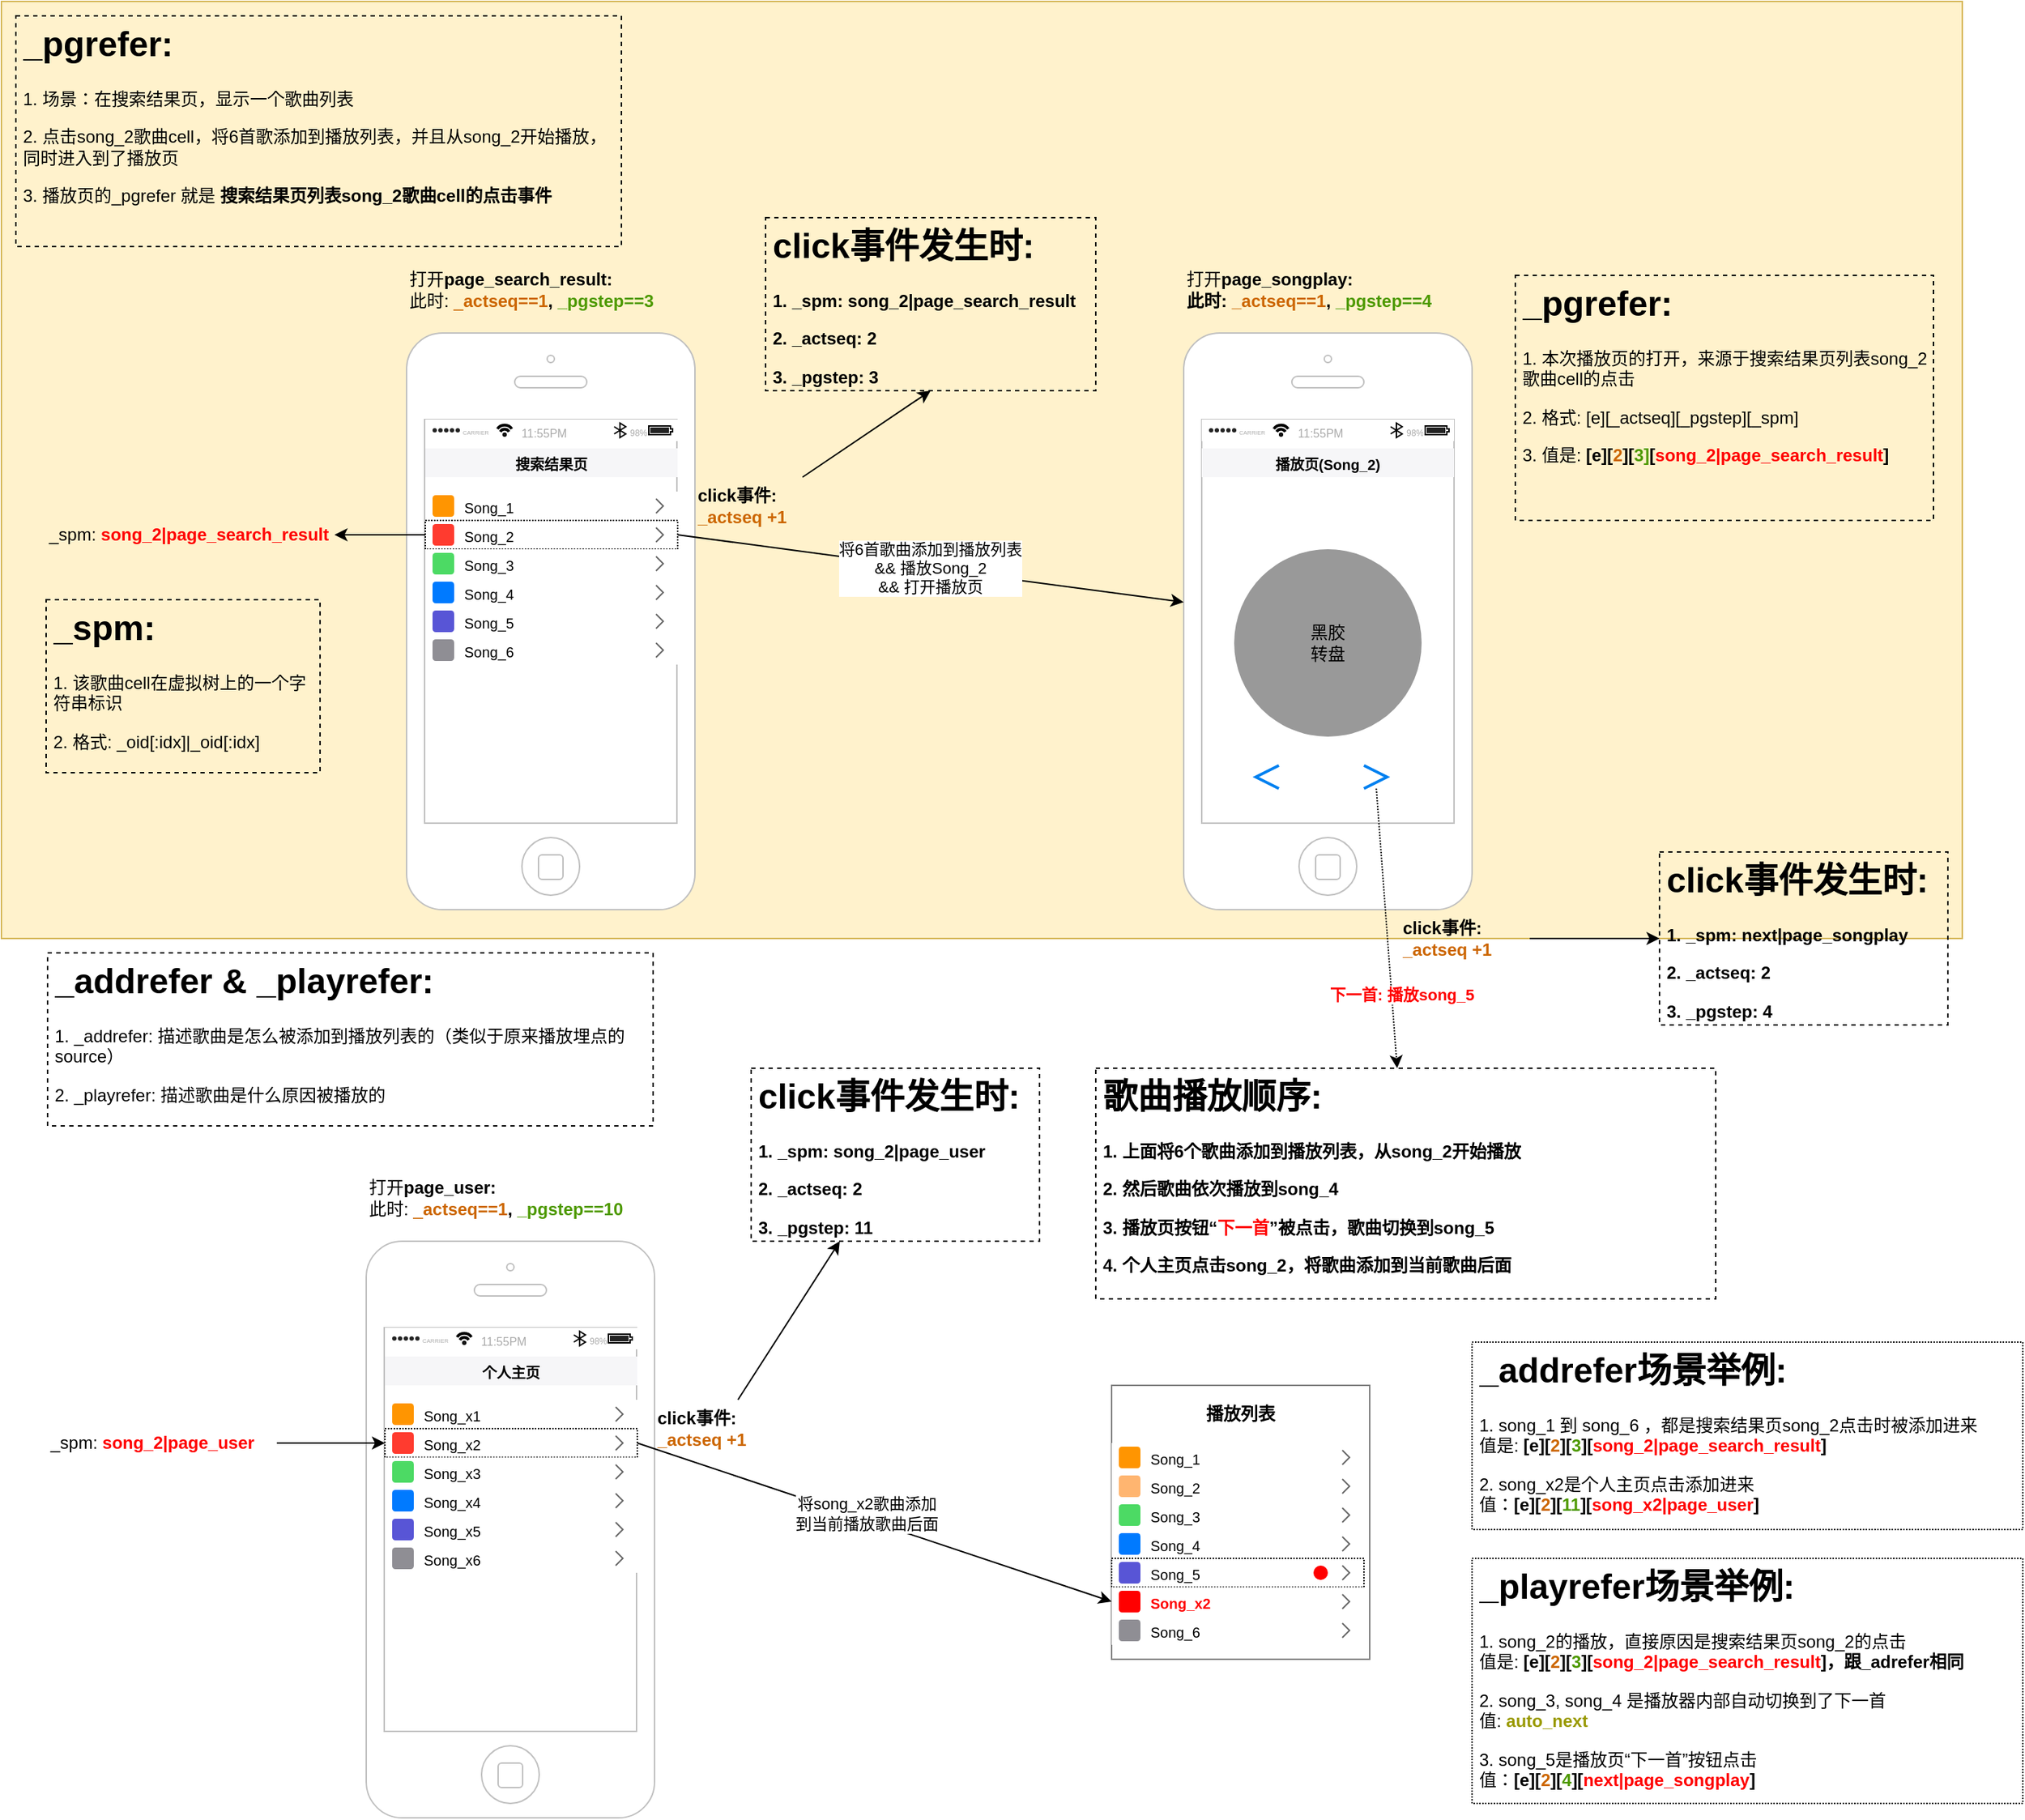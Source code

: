 <mxfile version="14.9.3" type="github">
  <diagram id="2d6VyGCob0dpQfUCWXrP" name="Page-1">
    <mxGraphModel dx="1426" dy="769" grid="1" gridSize="10" guides="1" tooltips="1" connect="1" arrows="1" fold="1" page="1" pageScale="1" pageWidth="827" pageHeight="1169" math="0" shadow="0">
      <root>
        <mxCell id="0" />
        <mxCell id="1" parent="0" />
        <mxCell id="n5WvTJoM9-6J8rUbUYpR-1" value="" style="rounded=0;whiteSpace=wrap;html=1;fillColor=#fff2cc;strokeColor=#d6b656;" vertex="1" parent="1">
          <mxGeometry x="20" y="50" width="1360" height="650" as="geometry" />
        </mxCell>
        <mxCell id="yfKhijPMggqKRTxiLk1A-2" value="" style="html=1;verticalLabelPosition=bottom;labelBackgroundColor=#ffffff;verticalAlign=top;shadow=0;dashed=0;strokeWidth=1;shape=mxgraph.ios7.misc.iphone;strokeColor=#c0c0c0;" parent="1" vertex="1">
          <mxGeometry x="301" y="280" width="200" height="400" as="geometry" />
        </mxCell>
        <mxCell id="yfKhijPMggqKRTxiLk1A-10" value="" style="html=1;strokeWidth=1;shadow=0;dashed=0;shape=mxgraph.ios7ui.appBar;fillColor=#ffffff;gradientColor=none;" parent="1" vertex="1">
          <mxGeometry x="314" y="340" width="175" height="15" as="geometry" />
        </mxCell>
        <mxCell id="yfKhijPMggqKRTxiLk1A-11" value="CARRIER" style="shape=rect;align=left;fontSize=8;spacingLeft=24;fontSize=4;fontColor=#aaaaaa;strokeColor=none;fillColor=none;spacingTop=4;" parent="yfKhijPMggqKRTxiLk1A-10" vertex="1">
          <mxGeometry y="0.5" width="50" height="13" relative="1" as="geometry">
            <mxPoint y="-6.5" as="offset" />
          </mxGeometry>
        </mxCell>
        <mxCell id="yfKhijPMggqKRTxiLk1A-12" value="11:55PM" style="shape=rect;fontSize=8;fontColor=#aaaaaa;strokeColor=none;fillColor=none;spacingTop=4;" parent="yfKhijPMggqKRTxiLk1A-10" vertex="1">
          <mxGeometry x="0.5" y="0.5" width="50" height="13" relative="1" as="geometry">
            <mxPoint x="-30" y="-6.5" as="offset" />
          </mxGeometry>
        </mxCell>
        <mxCell id="yfKhijPMggqKRTxiLk1A-13" value="98%" style="shape=rect;align=right;fontSize=8;spacingRight=19;fontSize=6;fontColor=#aaaaaa;strokeColor=none;fillColor=none;spacingTop=4;" parent="yfKhijPMggqKRTxiLk1A-10" vertex="1">
          <mxGeometry x="1" y="0.5" width="45" height="13" relative="1" as="geometry">
            <mxPoint x="-45" y="-6.5" as="offset" />
          </mxGeometry>
        </mxCell>
        <mxCell id="yfKhijPMggqKRTxiLk1A-14" value="" style="html=1;verticalLabelPosition=bottom;labelBackgroundColor=#ffffff;verticalAlign=top;shadow=0;dashed=0;strokeWidth=1;shape=mxgraph.ios7.misc.iphone;strokeColor=#c0c0c0;" parent="1" vertex="1">
          <mxGeometry x="840" y="280" width="200" height="400" as="geometry" />
        </mxCell>
        <mxCell id="yfKhijPMggqKRTxiLk1A-15" value="" style="shape=rect;fillColor=#F6F6F8;strokeColor=none;" parent="1" vertex="1">
          <mxGeometry x="314" y="360" width="175" height="20" as="geometry" />
        </mxCell>
        <mxCell id="yfKhijPMggqKRTxiLk1A-16" value="搜索结果页" style="text;fontSize=10;verticalAlign=middle;align=center;spacingTop=2;fontStyle=1" parent="yfKhijPMggqKRTxiLk1A-15" vertex="1">
          <mxGeometry x="58.689" width="57.622" height="20" as="geometry" />
        </mxCell>
        <mxCell id="yfKhijPMggqKRTxiLk1A-24" value="" style="shape=rect;strokeColor=none;fillColor=#ffffff;gradientColor=none;shadow=0;" parent="1" vertex="1">
          <mxGeometry x="314" y="390" width="175" height="120" as="geometry" />
        </mxCell>
        <mxCell id="yfKhijPMggqKRTxiLk1A-25" value="Song_1" style="shape=rect;strokeColor=none;fontSize=10;fontColor=#000000;resizeWidth=1;align=left;spacingLeft=25;spacingTop=2;" parent="yfKhijPMggqKRTxiLk1A-24" vertex="1">
          <mxGeometry width="175" height="20" relative="1" as="geometry" />
        </mxCell>
        <mxCell id="yfKhijPMggqKRTxiLk1A-26" value="" style="shape=rect;rounded=1;rSize=3;strokeColor=none;fillColor=#FF9501;" parent="yfKhijPMggqKRTxiLk1A-25" vertex="1">
          <mxGeometry y="0.5" width="15" height="15" relative="1" as="geometry">
            <mxPoint x="5" y="-7.5" as="offset" />
          </mxGeometry>
        </mxCell>
        <mxCell id="yfKhijPMggqKRTxiLk1A-27" value="" style="shape=mxgraph.ios7.misc.right;strokeColor=#666666;" parent="yfKhijPMggqKRTxiLk1A-25" vertex="1">
          <mxGeometry x="1" y="0.5" width="5" height="10" relative="1" as="geometry">
            <mxPoint x="-15" y="-5" as="offset" />
          </mxGeometry>
        </mxCell>
        <mxCell id="yfKhijPMggqKRTxiLk1A-28" value="Song_2" style="shape=rect;fontSize=10;fontColor=#000000;resizeWidth=1;align=left;spacingLeft=25;spacingTop=2;dashed=1;dashPattern=1 1;" parent="yfKhijPMggqKRTxiLk1A-24" vertex="1">
          <mxGeometry width="175" height="20" relative="1" as="geometry">
            <mxPoint y="20" as="offset" />
          </mxGeometry>
        </mxCell>
        <mxCell id="yfKhijPMggqKRTxiLk1A-29" value="" style="shape=rect;rounded=1;rSize=3;strokeColor=none;fillColor=#FF3B2F;" parent="yfKhijPMggqKRTxiLk1A-28" vertex="1">
          <mxGeometry y="0.5" width="15" height="15" relative="1" as="geometry">
            <mxPoint x="5" y="-7.5" as="offset" />
          </mxGeometry>
        </mxCell>
        <mxCell id="yfKhijPMggqKRTxiLk1A-30" value="" style="shape=mxgraph.ios7.misc.right;strokeColor=#666666;" parent="yfKhijPMggqKRTxiLk1A-28" vertex="1">
          <mxGeometry x="1" y="0.5" width="5" height="10" relative="1" as="geometry">
            <mxPoint x="-15" y="-5" as="offset" />
          </mxGeometry>
        </mxCell>
        <mxCell id="yfKhijPMggqKRTxiLk1A-31" value="Song_3" style="shape=rect;strokeColor=none;fontSize=10;fontColor=#000000;resizeWidth=1;align=left;spacingLeft=25;spacingTop=2;" parent="yfKhijPMggqKRTxiLk1A-24" vertex="1">
          <mxGeometry width="175" height="20" relative="1" as="geometry">
            <mxPoint y="40" as="offset" />
          </mxGeometry>
        </mxCell>
        <mxCell id="yfKhijPMggqKRTxiLk1A-32" value="" style="shape=rect;rounded=1;rSize=3;strokeColor=none;fillColor=#4CDA64;" parent="yfKhijPMggqKRTxiLk1A-31" vertex="1">
          <mxGeometry y="0.5" width="15" height="15" relative="1" as="geometry">
            <mxPoint x="5" y="-7.5" as="offset" />
          </mxGeometry>
        </mxCell>
        <mxCell id="yfKhijPMggqKRTxiLk1A-33" value="" style="shape=mxgraph.ios7.misc.right;strokeColor=#666666;" parent="yfKhijPMggqKRTxiLk1A-31" vertex="1">
          <mxGeometry x="1" y="0.5" width="5" height="10" relative="1" as="geometry">
            <mxPoint x="-15" y="-5" as="offset" />
          </mxGeometry>
        </mxCell>
        <mxCell id="yfKhijPMggqKRTxiLk1A-34" value="Song_4" style="shape=rect;strokeColor=none;fontSize=10;fontColor=#000000;resizeWidth=1;align=left;spacingLeft=25;spacingTop=2;" parent="yfKhijPMggqKRTxiLk1A-24" vertex="1">
          <mxGeometry width="175" height="20" relative="1" as="geometry">
            <mxPoint y="60" as="offset" />
          </mxGeometry>
        </mxCell>
        <mxCell id="yfKhijPMggqKRTxiLk1A-35" value="" style="shape=rect;rounded=1;rSize=3;strokeColor=none;fillColor=#007AFF;" parent="yfKhijPMggqKRTxiLk1A-34" vertex="1">
          <mxGeometry y="0.5" width="15" height="15" relative="1" as="geometry">
            <mxPoint x="5" y="-7.5" as="offset" />
          </mxGeometry>
        </mxCell>
        <mxCell id="yfKhijPMggqKRTxiLk1A-36" value="" style="shape=mxgraph.ios7.misc.right;strokeColor=#666666;" parent="yfKhijPMggqKRTxiLk1A-34" vertex="1">
          <mxGeometry x="1" y="0.5" width="5" height="10" relative="1" as="geometry">
            <mxPoint x="-15" y="-5" as="offset" />
          </mxGeometry>
        </mxCell>
        <mxCell id="yfKhijPMggqKRTxiLk1A-58" style="edgeStyle=none;rounded=0;orthogonalLoop=1;jettySize=auto;html=1;" parent="yfKhijPMggqKRTxiLk1A-24" source="yfKhijPMggqKRTxiLk1A-28" target="yfKhijPMggqKRTxiLk1A-57" edge="1">
          <mxGeometry relative="1" as="geometry" />
        </mxCell>
        <mxCell id="yfKhijPMggqKRTxiLk1A-49" value="将6首歌曲添加到播放列表&lt;br&gt;&amp;amp;&amp;amp; 播放Song_2&lt;br&gt;&amp;amp;&amp;amp; 打开播放页" style="rounded=0;orthogonalLoop=1;jettySize=auto;html=1;exitX=1;exitY=0.5;exitDx=0;exitDy=0;" parent="yfKhijPMggqKRTxiLk1A-24" source="yfKhijPMggqKRTxiLk1A-28" target="yfKhijPMggqKRTxiLk1A-14" edge="1">
          <mxGeometry relative="1" as="geometry" />
        </mxCell>
        <mxCell id="yfKhijPMggqKRTxiLk1A-37" value="Song_5" style="shape=rect;strokeColor=none;fontSize=10;fontColor=#000000;resizeWidth=1;align=left;spacingLeft=25;spacingTop=2;" parent="yfKhijPMggqKRTxiLk1A-24" vertex="1">
          <mxGeometry width="175" height="20" relative="1" as="geometry">
            <mxPoint y="80" as="offset" />
          </mxGeometry>
        </mxCell>
        <mxCell id="yfKhijPMggqKRTxiLk1A-38" value="" style="shape=rect;rounded=1;rSize=3;strokeColor=none;fillColor=#5855D6;" parent="yfKhijPMggqKRTxiLk1A-37" vertex="1">
          <mxGeometry y="0.5" width="15" height="15" relative="1" as="geometry">
            <mxPoint x="5" y="-7.5" as="offset" />
          </mxGeometry>
        </mxCell>
        <mxCell id="yfKhijPMggqKRTxiLk1A-39" value="" style="shape=mxgraph.ios7.misc.right;strokeColor=#666666;" parent="yfKhijPMggqKRTxiLk1A-37" vertex="1">
          <mxGeometry x="1" y="0.5" width="5" height="10" relative="1" as="geometry">
            <mxPoint x="-15" y="-5" as="offset" />
          </mxGeometry>
        </mxCell>
        <mxCell id="yfKhijPMggqKRTxiLk1A-40" value="Song_6" style="shape=rect;strokeColor=none;fontSize=10;fontColor=#000000;resizeWidth=1;align=left;spacingLeft=25;spacingTop=2;" parent="yfKhijPMggqKRTxiLk1A-24" vertex="1">
          <mxGeometry width="175" height="20" relative="1" as="geometry">
            <mxPoint y="100" as="offset" />
          </mxGeometry>
        </mxCell>
        <mxCell id="yfKhijPMggqKRTxiLk1A-41" value="" style="shape=rect;rounded=1;rSize=3;strokeColor=none;fillColor=#8F8E94;" parent="yfKhijPMggqKRTxiLk1A-40" vertex="1">
          <mxGeometry y="0.5" width="15" height="15" relative="1" as="geometry">
            <mxPoint x="5" y="-7.5" as="offset" />
          </mxGeometry>
        </mxCell>
        <mxCell id="yfKhijPMggqKRTxiLk1A-42" value="" style="shape=mxgraph.ios7.misc.right;strokeColor=#666666;" parent="yfKhijPMggqKRTxiLk1A-40" vertex="1">
          <mxGeometry x="1" y="0.5" width="5" height="10" relative="1" as="geometry">
            <mxPoint x="-15" y="-5" as="offset" />
          </mxGeometry>
        </mxCell>
        <mxCell id="yfKhijPMggqKRTxiLk1A-43" value="" style="shape=rect;fillColor=#F6F6F8;strokeColor=none;" parent="1" vertex="1">
          <mxGeometry x="852.5" y="360" width="175" height="20" as="geometry" />
        </mxCell>
        <mxCell id="yfKhijPMggqKRTxiLk1A-44" value="播放页(Song_2)" style="text;fontSize=10;verticalAlign=middle;align=center;spacingTop=2;fontStyle=1" parent="yfKhijPMggqKRTxiLk1A-43" vertex="1">
          <mxGeometry x="58.689" width="57.622" height="20" as="geometry" />
        </mxCell>
        <mxCell id="yfKhijPMggqKRTxiLk1A-45" value="" style="html=1;strokeWidth=1;shadow=0;dashed=0;shape=mxgraph.ios7ui.appBar;fillColor=#ffffff;gradientColor=none;" parent="1" vertex="1">
          <mxGeometry x="852.5" y="340" width="175" height="15" as="geometry" />
        </mxCell>
        <mxCell id="yfKhijPMggqKRTxiLk1A-46" value="CARRIER" style="shape=rect;align=left;fontSize=8;spacingLeft=24;fontSize=4;fontColor=#aaaaaa;strokeColor=none;fillColor=none;spacingTop=4;" parent="yfKhijPMggqKRTxiLk1A-45" vertex="1">
          <mxGeometry y="0.5" width="50" height="13" relative="1" as="geometry">
            <mxPoint y="-6.5" as="offset" />
          </mxGeometry>
        </mxCell>
        <mxCell id="yfKhijPMggqKRTxiLk1A-47" value="11:55PM" style="shape=rect;fontSize=8;fontColor=#aaaaaa;strokeColor=none;fillColor=none;spacingTop=4;" parent="yfKhijPMggqKRTxiLk1A-45" vertex="1">
          <mxGeometry x="0.5" y="0.5" width="50" height="13" relative="1" as="geometry">
            <mxPoint x="-30" y="-6.5" as="offset" />
          </mxGeometry>
        </mxCell>
        <mxCell id="yfKhijPMggqKRTxiLk1A-48" value="98%" style="shape=rect;align=right;fontSize=8;spacingRight=19;fontSize=6;fontColor=#aaaaaa;strokeColor=none;fillColor=none;spacingTop=4;" parent="yfKhijPMggqKRTxiLk1A-45" vertex="1">
          <mxGeometry x="1" y="0.5" width="45" height="13" relative="1" as="geometry">
            <mxPoint x="-45" y="-6.5" as="offset" />
          </mxGeometry>
        </mxCell>
        <mxCell id="yfKhijPMggqKRTxiLk1A-52" value="黑胶&lt;br&gt;转盘" style="ellipse;whiteSpace=wrap;html=1;aspect=fixed;shadow=0;gradientColor=none;strokeColor=none;fillColor=#999999;" parent="1" vertex="1">
          <mxGeometry x="875" y="430" width="130" height="130" as="geometry" />
        </mxCell>
        <mxCell id="yfKhijPMggqKRTxiLk1A-54" value="打开&lt;b&gt;page_search_result:&lt;/b&gt;&lt;br&gt;此时: &lt;font color=&quot;#cc6600&quot;&gt;_&lt;/font&gt;&lt;b&gt;&lt;font color=&quot;#cc6600&quot;&gt;actseq==1&lt;/font&gt;, &lt;font color=&quot;#4d9900&quot;&gt;_pgstep==3&lt;/font&gt;&lt;br&gt;&lt;/b&gt;" style="text;html=1;strokeColor=none;fillColor=none;align=left;verticalAlign=middle;whiteSpace=wrap;rounded=0;shadow=0;" parent="1" vertex="1">
          <mxGeometry x="301" y="230" width="210" height="40" as="geometry" />
        </mxCell>
        <mxCell id="yfKhijPMggqKRTxiLk1A-57" value="_spm: &lt;b&gt;&lt;font color=&quot;#ff0000&quot;&gt;song_2|page_search_result&lt;/font&gt;&lt;/b&gt;" style="text;html=1;strokeColor=none;fillColor=none;align=left;verticalAlign=middle;whiteSpace=wrap;rounded=0;shadow=0;" parent="1" vertex="1">
          <mxGeometry x="51" y="410" width="200" height="20" as="geometry" />
        </mxCell>
        <mxCell id="yfKhijPMggqKRTxiLk1A-107" style="edgeStyle=none;rounded=0;orthogonalLoop=1;jettySize=auto;html=1;entryX=0.5;entryY=1;entryDx=0;entryDy=0;" parent="1" source="yfKhijPMggqKRTxiLk1A-59" target="yfKhijPMggqKRTxiLk1A-106" edge="1">
          <mxGeometry relative="1" as="geometry" />
        </mxCell>
        <mxCell id="yfKhijPMggqKRTxiLk1A-59" value="&lt;b&gt;click事件:&lt;br&gt;&lt;font color=&quot;#cc6600&quot;&gt;_actseq +1&lt;/font&gt;&lt;br&gt;&lt;/b&gt;" style="text;html=1;strokeColor=none;fillColor=none;align=left;verticalAlign=middle;whiteSpace=wrap;rounded=0;shadow=0;" parent="1" vertex="1">
          <mxGeometry x="501" y="380" width="90" height="40" as="geometry" />
        </mxCell>
        <mxCell id="yfKhijPMggqKRTxiLk1A-60" value="打开&lt;b&gt;page_songplay:&lt;br&gt;此时: &lt;font color=&quot;#cc6600&quot;&gt;_actseq==1&lt;/font&gt;, &lt;font color=&quot;#4d9900&quot;&gt;_pgstep==4&lt;/font&gt;&lt;br&gt;&lt;/b&gt;" style="text;html=1;strokeColor=none;fillColor=none;align=left;verticalAlign=middle;whiteSpace=wrap;rounded=0;shadow=0;" parent="1" vertex="1">
          <mxGeometry x="840" y="230" width="200" height="40" as="geometry" />
        </mxCell>
        <mxCell id="yfKhijPMggqKRTxiLk1A-61" value="&lt;h1&gt;_pgrefer:&lt;/h1&gt;&lt;p&gt;1. 本次播放页的打开，来源于搜索结果页列表song_2歌曲cell的点击&lt;/p&gt;&lt;p&gt;2. 格式: [e][_actseq][_pgstep][_spm]&lt;/p&gt;&lt;p&gt;3. 值是: &lt;b&gt;[e][&lt;font color=&quot;#cc6600&quot;&gt;2&lt;/font&gt;][&lt;font color=&quot;#4d9900&quot;&gt;3]&lt;/font&gt;[&lt;font color=&quot;#ff0000&quot;&gt;song_2|page_search_result&lt;/font&gt;]&lt;/b&gt;&lt;/p&gt;" style="text;html=1;fillColor=none;spacing=5;spacingTop=-20;whiteSpace=wrap;overflow=hidden;rounded=0;shadow=0;strokeColor=#000000;dashed=1;" parent="1" vertex="1">
          <mxGeometry x="1070" y="240" width="290" height="170" as="geometry" />
        </mxCell>
        <mxCell id="yfKhijPMggqKRTxiLk1A-62" value="&lt;h1&gt;_pgrefer:&lt;/h1&gt;&lt;p&gt;1. 场景：在搜索结果页，显示一个歌曲列表&lt;/p&gt;&lt;p&gt;2. 点击song_2歌曲cell，将6首歌添加到播放列表，并且从song_2开始播放，同时进入到了播放页&lt;/p&gt;&lt;p&gt;3. 播放页的_pgrefer 就是 &lt;b&gt;搜索结果页列表song_2歌曲cell的点击事件&lt;/b&gt;&lt;/p&gt;" style="text;html=1;fillColor=none;spacing=5;spacingTop=-20;whiteSpace=wrap;overflow=hidden;rounded=0;shadow=0;dashed=1;strokeColor=#000000;" parent="1" vertex="1">
          <mxGeometry x="30" y="60" width="420" height="160" as="geometry" />
        </mxCell>
        <mxCell id="yfKhijPMggqKRTxiLk1A-63" value="&lt;h1&gt;_spm:&lt;/h1&gt;&lt;p&gt;1. 该歌曲cell在虚拟树上的一个字符串标识&lt;/p&gt;&lt;p&gt;2. 格式: _oid[:idx]|_oid[:idx]&lt;/p&gt;" style="text;html=1;fillColor=none;spacing=5;spacingTop=-20;whiteSpace=wrap;overflow=hidden;rounded=0;shadow=0;dashed=1;strokeColor=#000000;" parent="1" vertex="1">
          <mxGeometry x="51" y="465" width="190" height="120" as="geometry" />
        </mxCell>
        <mxCell id="yfKhijPMggqKRTxiLk1A-64" value="&lt;h1&gt;_addrefer &amp;amp; _playrefer:&lt;/h1&gt;&lt;p&gt;1. _addrefer: 描述歌曲是怎么被添加到播放列表的（类似于原来播放埋点的source）&lt;/p&gt;&lt;p&gt;2. _playrefer: 描述歌曲是什么原因被播放的&lt;/p&gt;" style="text;html=1;fillColor=none;spacing=5;spacingTop=-20;whiteSpace=wrap;overflow=hidden;rounded=0;shadow=0;dashed=1;strokeColor=#000000;" parent="1" vertex="1">
          <mxGeometry x="52" y="710" width="420" height="120" as="geometry" />
        </mxCell>
        <mxCell id="yfKhijPMggqKRTxiLk1A-106" value="&lt;h1&gt;click事件发生时:&lt;/h1&gt;&lt;p&gt;&lt;b&gt;1. _spm: song_2|page_search_result&lt;/b&gt;&lt;/p&gt;&lt;p&gt;&lt;b&gt;2. _actseq: 2&lt;br&gt;&lt;/b&gt;&lt;/p&gt;&lt;p&gt;&lt;b&gt;3. _pgstep: 3&lt;/b&gt;&lt;/p&gt;" style="text;html=1;fillColor=none;spacing=5;spacingTop=-20;whiteSpace=wrap;overflow=hidden;rounded=0;shadow=0;dashed=1;strokeColor=#000000;" parent="1" vertex="1">
          <mxGeometry x="550" y="200" width="229" height="120" as="geometry" />
        </mxCell>
        <mxCell id="yfKhijPMggqKRTxiLk1A-130" value="" style="whiteSpace=wrap;html=1;shadow=0;gradientColor=none;fillColor=none;strokeColor=#808080;" parent="1" vertex="1">
          <mxGeometry x="790" y="1010" width="179" height="190" as="geometry" />
        </mxCell>
        <mxCell id="yfKhijPMggqKRTxiLk1A-131" value="" style="shape=rect;strokeColor=none;fillColor=#ffffff;gradientColor=none;shadow=0;" parent="1" vertex="1">
          <mxGeometry x="790" y="1050" width="175" height="120" as="geometry" />
        </mxCell>
        <mxCell id="yfKhijPMggqKRTxiLk1A-132" value="Song_1" style="shape=rect;strokeColor=none;fontSize=10;fontColor=#000000;resizeWidth=1;align=left;spacingLeft=25;spacingTop=2;" parent="yfKhijPMggqKRTxiLk1A-131" vertex="1">
          <mxGeometry width="175" height="20" relative="1" as="geometry" />
        </mxCell>
        <mxCell id="yfKhijPMggqKRTxiLk1A-133" value="" style="shape=rect;rounded=1;rSize=3;strokeColor=none;fillColor=#FF9501;" parent="yfKhijPMggqKRTxiLk1A-132" vertex="1">
          <mxGeometry y="0.5" width="15" height="15" relative="1" as="geometry">
            <mxPoint x="5" y="-7.5" as="offset" />
          </mxGeometry>
        </mxCell>
        <mxCell id="yfKhijPMggqKRTxiLk1A-134" value="" style="shape=mxgraph.ios7.misc.right;strokeColor=#666666;" parent="yfKhijPMggqKRTxiLk1A-132" vertex="1">
          <mxGeometry x="1" y="0.5" width="5" height="10" relative="1" as="geometry">
            <mxPoint x="-15" y="-5" as="offset" />
          </mxGeometry>
        </mxCell>
        <mxCell id="yfKhijPMggqKRTxiLk1A-135" value="Song_2" style="shape=rect;strokeColor=none;fontSize=10;fontColor=#000000;resizeWidth=1;align=left;spacingLeft=25;spacingTop=2;" parent="yfKhijPMggqKRTxiLk1A-131" vertex="1">
          <mxGeometry width="175" height="20" relative="1" as="geometry">
            <mxPoint y="20" as="offset" />
          </mxGeometry>
        </mxCell>
        <mxCell id="yfKhijPMggqKRTxiLk1A-136" value="" style="shape=rect;rounded=1;rSize=3;strokeColor=none;fillColor=#FFB570;" parent="yfKhijPMggqKRTxiLk1A-135" vertex="1">
          <mxGeometry y="0.5" width="15" height="15" relative="1" as="geometry">
            <mxPoint x="5" y="-7.5" as="offset" />
          </mxGeometry>
        </mxCell>
        <mxCell id="yfKhijPMggqKRTxiLk1A-137" value="" style="shape=mxgraph.ios7.misc.right;strokeColor=#666666;" parent="yfKhijPMggqKRTxiLk1A-135" vertex="1">
          <mxGeometry x="1" y="0.5" width="5" height="10" relative="1" as="geometry">
            <mxPoint x="-15" y="-5" as="offset" />
          </mxGeometry>
        </mxCell>
        <mxCell id="yfKhijPMggqKRTxiLk1A-138" value="Song_3" style="shape=rect;strokeColor=none;fontSize=10;fontColor=#000000;resizeWidth=1;align=left;spacingLeft=25;spacingTop=2;" parent="yfKhijPMggqKRTxiLk1A-131" vertex="1">
          <mxGeometry width="175" height="20" relative="1" as="geometry">
            <mxPoint y="40" as="offset" />
          </mxGeometry>
        </mxCell>
        <mxCell id="yfKhijPMggqKRTxiLk1A-139" value="" style="shape=rect;rounded=1;rSize=3;strokeColor=none;fillColor=#4CDA64;" parent="yfKhijPMggqKRTxiLk1A-138" vertex="1">
          <mxGeometry y="0.5" width="15" height="15" relative="1" as="geometry">
            <mxPoint x="5" y="-7.5" as="offset" />
          </mxGeometry>
        </mxCell>
        <mxCell id="yfKhijPMggqKRTxiLk1A-140" value="" style="shape=mxgraph.ios7.misc.right;strokeColor=#666666;" parent="yfKhijPMggqKRTxiLk1A-138" vertex="1">
          <mxGeometry x="1" y="0.5" width="5" height="10" relative="1" as="geometry">
            <mxPoint x="-15" y="-5" as="offset" />
          </mxGeometry>
        </mxCell>
        <mxCell id="yfKhijPMggqKRTxiLk1A-141" value="Song_4" style="shape=rect;strokeColor=none;fontSize=10;fontColor=#000000;resizeWidth=1;align=left;spacingLeft=25;spacingTop=2;" parent="yfKhijPMggqKRTxiLk1A-131" vertex="1">
          <mxGeometry width="175" height="20" relative="1" as="geometry">
            <mxPoint y="60" as="offset" />
          </mxGeometry>
        </mxCell>
        <mxCell id="yfKhijPMggqKRTxiLk1A-142" value="" style="shape=rect;rounded=1;rSize=3;strokeColor=none;fillColor=#007AFF;" parent="yfKhijPMggqKRTxiLk1A-141" vertex="1">
          <mxGeometry y="0.5" width="15" height="15" relative="1" as="geometry">
            <mxPoint x="5" y="-7.5" as="offset" />
          </mxGeometry>
        </mxCell>
        <mxCell id="yfKhijPMggqKRTxiLk1A-143" value="" style="shape=mxgraph.ios7.misc.right;strokeColor=#666666;" parent="yfKhijPMggqKRTxiLk1A-141" vertex="1">
          <mxGeometry x="1" y="0.5" width="5" height="10" relative="1" as="geometry">
            <mxPoint x="-15" y="-5" as="offset" />
          </mxGeometry>
        </mxCell>
        <mxCell id="yfKhijPMggqKRTxiLk1A-144" style="edgeStyle=none;rounded=0;orthogonalLoop=1;jettySize=auto;html=1;" parent="yfKhijPMggqKRTxiLk1A-131" source="yfKhijPMggqKRTxiLk1A-135" edge="1">
          <mxGeometry relative="1" as="geometry" />
        </mxCell>
        <mxCell id="yfKhijPMggqKRTxiLk1A-145" value="将6首歌曲添加到播放列表&lt;br&gt;&amp;amp;&amp;amp; 播放Song_2&lt;br&gt;&amp;amp;&amp;amp; 打开播放页" style="rounded=0;orthogonalLoop=1;jettySize=auto;html=1;exitX=1;exitY=0.5;exitDx=0;exitDy=0;" parent="yfKhijPMggqKRTxiLk1A-131" source="yfKhijPMggqKRTxiLk1A-135" edge="1">
          <mxGeometry relative="1" as="geometry" />
        </mxCell>
        <mxCell id="yfKhijPMggqKRTxiLk1A-146" value="Song_5" style="shape=rect;fontSize=10;fontColor=#000000;resizeWidth=1;align=left;spacingLeft=25;spacingTop=2;dashed=1;dashPattern=1 1;" parent="yfKhijPMggqKRTxiLk1A-131" vertex="1">
          <mxGeometry width="175" height="20" relative="1" as="geometry">
            <mxPoint y="80" as="offset" />
          </mxGeometry>
        </mxCell>
        <mxCell id="yfKhijPMggqKRTxiLk1A-147" value="" style="shape=rect;rounded=1;rSize=3;strokeColor=none;fillColor=#5855D6;" parent="yfKhijPMggqKRTxiLk1A-146" vertex="1">
          <mxGeometry y="0.5" width="15" height="15" relative="1" as="geometry">
            <mxPoint x="5" y="-7.5" as="offset" />
          </mxGeometry>
        </mxCell>
        <mxCell id="yfKhijPMggqKRTxiLk1A-148" value="" style="shape=mxgraph.ios7.misc.right;strokeColor=#666666;" parent="yfKhijPMggqKRTxiLk1A-146" vertex="1">
          <mxGeometry x="1" y="0.5" width="5" height="10" relative="1" as="geometry">
            <mxPoint x="-15" y="-5" as="offset" />
          </mxGeometry>
        </mxCell>
        <mxCell id="yfKhijPMggqKRTxiLk1A-194" value="" style="ellipse;whiteSpace=wrap;html=1;aspect=fixed;shadow=0;gradientColor=none;fontColor=#FF0000;fillColor=#FF0000;strokeColor=none;" parent="yfKhijPMggqKRTxiLk1A-146" vertex="1">
          <mxGeometry x="140" y="5" width="10" height="10" as="geometry" />
        </mxCell>
        <mxCell id="yfKhijPMggqKRTxiLk1A-149" value="Song_x2" style="shape=rect;strokeColor=none;fontSize=10;resizeWidth=1;align=left;spacingLeft=25;spacingTop=2;fontStyle=1;fontColor=#FF0000;" parent="yfKhijPMggqKRTxiLk1A-131" vertex="1">
          <mxGeometry width="175" height="20" relative="1" as="geometry">
            <mxPoint y="100" as="offset" />
          </mxGeometry>
        </mxCell>
        <mxCell id="yfKhijPMggqKRTxiLk1A-150" value="" style="shape=rect;rounded=1;rSize=3;strokeColor=none;fillColor=#FF0000;" parent="yfKhijPMggqKRTxiLk1A-149" vertex="1">
          <mxGeometry y="0.5" width="15" height="15" relative="1" as="geometry">
            <mxPoint x="5" y="-7.5" as="offset" />
          </mxGeometry>
        </mxCell>
        <mxCell id="yfKhijPMggqKRTxiLk1A-151" value="" style="shape=mxgraph.ios7.misc.right;strokeColor=#666666;" parent="yfKhijPMggqKRTxiLk1A-149" vertex="1">
          <mxGeometry x="1" y="0.5" width="5" height="10" relative="1" as="geometry">
            <mxPoint x="-15" y="-5" as="offset" />
          </mxGeometry>
        </mxCell>
        <mxCell id="yfKhijPMggqKRTxiLk1A-153" value="&lt;b&gt;播放列表&lt;/b&gt;" style="text;html=1;strokeColor=none;fillColor=none;align=center;verticalAlign=middle;whiteSpace=wrap;rounded=0;shadow=0;" parent="1" vertex="1">
          <mxGeometry x="839" y="1020" width="81" height="20" as="geometry" />
        </mxCell>
        <mxCell id="yfKhijPMggqKRTxiLk1A-154" value="Song_6" style="shape=rect;strokeColor=none;fontSize=10;fontColor=#000000;resizeWidth=1;align=left;spacingLeft=25;spacingTop=2;" parent="1" vertex="1">
          <mxGeometry x="790" y="1170" width="175" height="20" as="geometry" />
        </mxCell>
        <mxCell id="yfKhijPMggqKRTxiLk1A-155" value="" style="shape=rect;rounded=1;rSize=3;strokeColor=none;fillColor=#8F8E94;" parent="yfKhijPMggqKRTxiLk1A-154" vertex="1">
          <mxGeometry y="0.5" width="15" height="15" relative="1" as="geometry">
            <mxPoint x="5" y="-7.5" as="offset" />
          </mxGeometry>
        </mxCell>
        <mxCell id="yfKhijPMggqKRTxiLk1A-156" value="" style="shape=mxgraph.ios7.misc.right;strokeColor=#666666;" parent="yfKhijPMggqKRTxiLk1A-154" vertex="1">
          <mxGeometry x="1" y="0.5" width="5" height="10" relative="1" as="geometry">
            <mxPoint x="-15" y="-5" as="offset" />
          </mxGeometry>
        </mxCell>
        <mxCell id="yfKhijPMggqKRTxiLk1A-160" value="" style="html=1;verticalLabelPosition=bottom;labelBackgroundColor=#ffffff;verticalAlign=top;shadow=0;dashed=0;strokeWidth=1;shape=mxgraph.ios7.misc.iphone;strokeColor=#c0c0c0;" parent="1" vertex="1">
          <mxGeometry x="273" y="910" width="200" height="400" as="geometry" />
        </mxCell>
        <mxCell id="yfKhijPMggqKRTxiLk1A-161" value="" style="html=1;strokeWidth=1;shadow=0;dashed=0;shape=mxgraph.ios7ui.appBar;fillColor=#ffffff;gradientColor=none;" parent="1" vertex="1">
          <mxGeometry x="286" y="970" width="175" height="15" as="geometry" />
        </mxCell>
        <mxCell id="yfKhijPMggqKRTxiLk1A-162" value="CARRIER" style="shape=rect;align=left;fontSize=8;spacingLeft=24;fontSize=4;fontColor=#aaaaaa;strokeColor=none;fillColor=none;spacingTop=4;" parent="yfKhijPMggqKRTxiLk1A-161" vertex="1">
          <mxGeometry y="0.5" width="50" height="13" relative="1" as="geometry">
            <mxPoint y="-6.5" as="offset" />
          </mxGeometry>
        </mxCell>
        <mxCell id="yfKhijPMggqKRTxiLk1A-163" value="11:55PM" style="shape=rect;fontSize=8;fontColor=#aaaaaa;strokeColor=none;fillColor=none;spacingTop=4;" parent="yfKhijPMggqKRTxiLk1A-161" vertex="1">
          <mxGeometry x="0.5" y="0.5" width="50" height="13" relative="1" as="geometry">
            <mxPoint x="-30" y="-6.5" as="offset" />
          </mxGeometry>
        </mxCell>
        <mxCell id="yfKhijPMggqKRTxiLk1A-164" value="98%" style="shape=rect;align=right;fontSize=8;spacingRight=19;fontSize=6;fontColor=#aaaaaa;strokeColor=none;fillColor=none;spacingTop=4;" parent="yfKhijPMggqKRTxiLk1A-161" vertex="1">
          <mxGeometry x="1" y="0.5" width="45" height="13" relative="1" as="geometry">
            <mxPoint x="-45" y="-6.5" as="offset" />
          </mxGeometry>
        </mxCell>
        <mxCell id="yfKhijPMggqKRTxiLk1A-165" value="" style="shape=rect;fillColor=#F6F6F8;strokeColor=none;" parent="1" vertex="1">
          <mxGeometry x="286" y="990" width="175" height="20" as="geometry" />
        </mxCell>
        <mxCell id="yfKhijPMggqKRTxiLk1A-166" value="个人主页" style="text;fontSize=10;verticalAlign=middle;align=center;spacingTop=2;fontStyle=1" parent="yfKhijPMggqKRTxiLk1A-165" vertex="1">
          <mxGeometry x="58.689" width="57.622" height="20" as="geometry" />
        </mxCell>
        <mxCell id="yfKhijPMggqKRTxiLk1A-167" value="" style="shape=rect;strokeColor=none;fillColor=#ffffff;gradientColor=none;shadow=0;fontStyle=1" parent="1" vertex="1">
          <mxGeometry x="286" y="1020" width="175" height="120" as="geometry" />
        </mxCell>
        <mxCell id="yfKhijPMggqKRTxiLk1A-168" value="Song_x1" style="shape=rect;strokeColor=none;fontSize=10;fontColor=#000000;resizeWidth=1;align=left;spacingLeft=25;spacingTop=2;" parent="yfKhijPMggqKRTxiLk1A-167" vertex="1">
          <mxGeometry width="175" height="20" relative="1" as="geometry" />
        </mxCell>
        <mxCell id="yfKhijPMggqKRTxiLk1A-169" value="" style="shape=rect;rounded=1;rSize=3;strokeColor=none;fillColor=#FF9501;" parent="yfKhijPMggqKRTxiLk1A-168" vertex="1">
          <mxGeometry y="0.5" width="15" height="15" relative="1" as="geometry">
            <mxPoint x="5" y="-7.5" as="offset" />
          </mxGeometry>
        </mxCell>
        <mxCell id="yfKhijPMggqKRTxiLk1A-170" value="" style="shape=mxgraph.ios7.misc.right;strokeColor=#666666;" parent="yfKhijPMggqKRTxiLk1A-168" vertex="1">
          <mxGeometry x="1" y="0.5" width="5" height="10" relative="1" as="geometry">
            <mxPoint x="-15" y="-5" as="offset" />
          </mxGeometry>
        </mxCell>
        <mxCell id="yfKhijPMggqKRTxiLk1A-171" value="Song_x2" style="shape=rect;fontSize=10;fontColor=#000000;resizeWidth=1;align=left;spacingLeft=25;spacingTop=2;dashed=1;dashPattern=1 1;" parent="yfKhijPMggqKRTxiLk1A-167" vertex="1">
          <mxGeometry width="175" height="20" relative="1" as="geometry">
            <mxPoint y="20" as="offset" />
          </mxGeometry>
        </mxCell>
        <mxCell id="yfKhijPMggqKRTxiLk1A-172" value="" style="shape=rect;rounded=1;rSize=3;strokeColor=none;fillColor=#FF3B2F;" parent="yfKhijPMggqKRTxiLk1A-171" vertex="1">
          <mxGeometry y="0.5" width="15" height="15" relative="1" as="geometry">
            <mxPoint x="5" y="-7.5" as="offset" />
          </mxGeometry>
        </mxCell>
        <mxCell id="yfKhijPMggqKRTxiLk1A-173" value="" style="shape=mxgraph.ios7.misc.right;strokeColor=#666666;" parent="yfKhijPMggqKRTxiLk1A-171" vertex="1">
          <mxGeometry x="1" y="0.5" width="5" height="10" relative="1" as="geometry">
            <mxPoint x="-15" y="-5" as="offset" />
          </mxGeometry>
        </mxCell>
        <mxCell id="yfKhijPMggqKRTxiLk1A-174" value="Song_x3" style="shape=rect;strokeColor=none;fontSize=10;fontColor=#000000;resizeWidth=1;align=left;spacingLeft=25;spacingTop=2;" parent="yfKhijPMggqKRTxiLk1A-167" vertex="1">
          <mxGeometry width="175" height="20" relative="1" as="geometry">
            <mxPoint y="40" as="offset" />
          </mxGeometry>
        </mxCell>
        <mxCell id="yfKhijPMggqKRTxiLk1A-175" value="" style="shape=rect;rounded=1;rSize=3;strokeColor=none;fillColor=#4CDA64;" parent="yfKhijPMggqKRTxiLk1A-174" vertex="1">
          <mxGeometry y="0.5" width="15" height="15" relative="1" as="geometry">
            <mxPoint x="5" y="-7.5" as="offset" />
          </mxGeometry>
        </mxCell>
        <mxCell id="yfKhijPMggqKRTxiLk1A-176" value="" style="shape=mxgraph.ios7.misc.right;strokeColor=#666666;" parent="yfKhijPMggqKRTxiLk1A-174" vertex="1">
          <mxGeometry x="1" y="0.5" width="5" height="10" relative="1" as="geometry">
            <mxPoint x="-15" y="-5" as="offset" />
          </mxGeometry>
        </mxCell>
        <mxCell id="yfKhijPMggqKRTxiLk1A-177" value="Song_x4" style="shape=rect;strokeColor=none;fontSize=10;fontColor=#000000;resizeWidth=1;align=left;spacingLeft=25;spacingTop=2;" parent="yfKhijPMggqKRTxiLk1A-167" vertex="1">
          <mxGeometry width="175" height="20" relative="1" as="geometry">
            <mxPoint y="60" as="offset" />
          </mxGeometry>
        </mxCell>
        <mxCell id="yfKhijPMggqKRTxiLk1A-178" value="" style="shape=rect;rounded=1;rSize=3;strokeColor=none;fillColor=#007AFF;" parent="yfKhijPMggqKRTxiLk1A-177" vertex="1">
          <mxGeometry y="0.5" width="15" height="15" relative="1" as="geometry">
            <mxPoint x="5" y="-7.5" as="offset" />
          </mxGeometry>
        </mxCell>
        <mxCell id="yfKhijPMggqKRTxiLk1A-179" value="" style="shape=mxgraph.ios7.misc.right;strokeColor=#666666;" parent="yfKhijPMggqKRTxiLk1A-177" vertex="1">
          <mxGeometry x="1" y="0.5" width="5" height="10" relative="1" as="geometry">
            <mxPoint x="-15" y="-5" as="offset" />
          </mxGeometry>
        </mxCell>
        <mxCell id="yfKhijPMggqKRTxiLk1A-180" style="edgeStyle=none;rounded=0;orthogonalLoop=1;jettySize=auto;html=1;" parent="yfKhijPMggqKRTxiLk1A-167" source="yfKhijPMggqKRTxiLk1A-171" edge="1">
          <mxGeometry relative="1" as="geometry" />
        </mxCell>
        <mxCell id="yfKhijPMggqKRTxiLk1A-181" value="将6首歌曲添加到播放列表&lt;br&gt;&amp;amp;&amp;amp; 播放Song_2&lt;br&gt;&amp;amp;&amp;amp; 打开播放页" style="rounded=0;orthogonalLoop=1;jettySize=auto;html=1;exitX=1;exitY=0.5;exitDx=0;exitDy=0;" parent="yfKhijPMggqKRTxiLk1A-167" source="yfKhijPMggqKRTxiLk1A-171" edge="1">
          <mxGeometry relative="1" as="geometry" />
        </mxCell>
        <mxCell id="yfKhijPMggqKRTxiLk1A-182" value="Song_x5" style="shape=rect;strokeColor=none;fontSize=10;fontColor=#000000;resizeWidth=1;align=left;spacingLeft=25;spacingTop=2;" parent="yfKhijPMggqKRTxiLk1A-167" vertex="1">
          <mxGeometry width="175" height="20" relative="1" as="geometry">
            <mxPoint y="80" as="offset" />
          </mxGeometry>
        </mxCell>
        <mxCell id="yfKhijPMggqKRTxiLk1A-183" value="" style="shape=rect;rounded=1;rSize=3;strokeColor=none;fillColor=#5855D6;" parent="yfKhijPMggqKRTxiLk1A-182" vertex="1">
          <mxGeometry y="0.5" width="15" height="15" relative="1" as="geometry">
            <mxPoint x="5" y="-7.5" as="offset" />
          </mxGeometry>
        </mxCell>
        <mxCell id="yfKhijPMggqKRTxiLk1A-184" value="" style="shape=mxgraph.ios7.misc.right;strokeColor=#666666;" parent="yfKhijPMggqKRTxiLk1A-182" vertex="1">
          <mxGeometry x="1" y="0.5" width="5" height="10" relative="1" as="geometry">
            <mxPoint x="-15" y="-5" as="offset" />
          </mxGeometry>
        </mxCell>
        <mxCell id="yfKhijPMggqKRTxiLk1A-185" value="Song_x6" style="shape=rect;strokeColor=none;fontSize=10;fontColor=#000000;resizeWidth=1;align=left;spacingLeft=25;spacingTop=2;" parent="yfKhijPMggqKRTxiLk1A-167" vertex="1">
          <mxGeometry width="175" height="20" relative="1" as="geometry">
            <mxPoint y="100" as="offset" />
          </mxGeometry>
        </mxCell>
        <mxCell id="yfKhijPMggqKRTxiLk1A-186" value="" style="shape=rect;rounded=1;rSize=3;strokeColor=none;fillColor=#8F8E94;" parent="yfKhijPMggqKRTxiLk1A-185" vertex="1">
          <mxGeometry y="0.5" width="15" height="15" relative="1" as="geometry">
            <mxPoint x="5" y="-7.5" as="offset" />
          </mxGeometry>
        </mxCell>
        <mxCell id="yfKhijPMggqKRTxiLk1A-187" value="" style="shape=mxgraph.ios7.misc.right;strokeColor=#666666;" parent="yfKhijPMggqKRTxiLk1A-185" vertex="1">
          <mxGeometry x="1" y="0.5" width="5" height="10" relative="1" as="geometry">
            <mxPoint x="-15" y="-5" as="offset" />
          </mxGeometry>
        </mxCell>
        <mxCell id="yfKhijPMggqKRTxiLk1A-188" style="edgeStyle=none;rounded=0;orthogonalLoop=1;jettySize=auto;html=1;entryX=0;entryY=0.5;entryDx=0;entryDy=0;fontColor=#FF0000;exitX=1;exitY=0.5;exitDx=0;exitDy=0;" parent="yfKhijPMggqKRTxiLk1A-167" source="yfKhijPMggqKRTxiLk1A-171" target="yfKhijPMggqKRTxiLk1A-149" edge="1">
          <mxGeometry relative="1" as="geometry" />
        </mxCell>
        <mxCell id="yfKhijPMggqKRTxiLk1A-193" value="&lt;font color=&quot;#000000&quot;&gt;将song_x2歌曲添加&lt;br&gt;到当前播放歌曲后面&lt;/font&gt;" style="edgeLabel;html=1;align=center;verticalAlign=middle;resizable=0;points=[];fontColor=#FF0000;" parent="yfKhijPMggqKRTxiLk1A-188" vertex="1" connectable="0">
          <mxGeometry x="-0.04" y="4" relative="1" as="geometry">
            <mxPoint as="offset" />
          </mxGeometry>
        </mxCell>
        <mxCell id="yfKhijPMggqKRTxiLk1A-196" style="edgeStyle=none;rounded=0;orthogonalLoop=1;jettySize=auto;html=1;fontColor=#FF0000;" parent="1" source="yfKhijPMggqKRTxiLk1A-189" target="yfKhijPMggqKRTxiLk1A-195" edge="1">
          <mxGeometry relative="1" as="geometry" />
        </mxCell>
        <mxCell id="yfKhijPMggqKRTxiLk1A-189" value="&lt;b&gt;click事件:&lt;br&gt;&lt;font color=&quot;#cc6600&quot;&gt;_actseq +1&lt;/font&gt;&lt;br&gt;&lt;/b&gt;" style="text;html=1;strokeColor=none;fillColor=none;align=left;verticalAlign=middle;whiteSpace=wrap;rounded=0;shadow=0;" parent="1" vertex="1">
          <mxGeometry x="473" y="1020" width="90" height="40" as="geometry" />
        </mxCell>
        <mxCell id="yfKhijPMggqKRTxiLk1A-190" value="打开&lt;b&gt;page_user:&lt;/b&gt;&lt;br&gt;此时: &lt;font color=&quot;#cc6600&quot;&gt;_&lt;/font&gt;&lt;b&gt;&lt;font color=&quot;#cc6600&quot;&gt;actseq==1&lt;/font&gt;, &lt;font color=&quot;#4d9900&quot;&gt;_pgstep==10&lt;/font&gt;&lt;br&gt;&lt;/b&gt;" style="text;html=1;strokeColor=none;fillColor=none;align=left;verticalAlign=middle;whiteSpace=wrap;rounded=0;shadow=0;" parent="1" vertex="1">
          <mxGeometry x="273" y="860" width="210" height="40" as="geometry" />
        </mxCell>
        <mxCell id="yfKhijPMggqKRTxiLk1A-192" style="edgeStyle=none;rounded=0;orthogonalLoop=1;jettySize=auto;html=1;fontColor=#FF0000;" parent="1" source="yfKhijPMggqKRTxiLk1A-191" target="yfKhijPMggqKRTxiLk1A-171" edge="1">
          <mxGeometry relative="1" as="geometry" />
        </mxCell>
        <mxCell id="yfKhijPMggqKRTxiLk1A-191" value="_spm: &lt;b&gt;&lt;font color=&quot;#ff0000&quot;&gt;song_2|page_user&lt;/font&gt;&lt;/b&gt;" style="text;html=1;strokeColor=none;fillColor=none;align=left;verticalAlign=middle;whiteSpace=wrap;rounded=0;shadow=0;" parent="1" vertex="1">
          <mxGeometry x="52" y="1040" width="159" height="20" as="geometry" />
        </mxCell>
        <mxCell id="yfKhijPMggqKRTxiLk1A-195" value="&lt;h1&gt;click事件发生时:&lt;/h1&gt;&lt;p&gt;&lt;b&gt;1. _spm: song_2|page_user&lt;/b&gt;&lt;/p&gt;&lt;p&gt;&lt;b&gt;2. _actseq: 2&lt;br&gt;&lt;/b&gt;&lt;/p&gt;&lt;p&gt;&lt;b&gt;3. _pgstep: 11&lt;/b&gt;&lt;/p&gt;" style="text;html=1;fillColor=none;spacing=5;spacingTop=-20;whiteSpace=wrap;overflow=hidden;rounded=0;shadow=0;dashed=1;strokeColor=#000000;" parent="1" vertex="1">
          <mxGeometry x="540" y="790" width="200" height="120" as="geometry" />
        </mxCell>
        <mxCell id="yfKhijPMggqKRTxiLk1A-197" value="&lt;h1&gt;歌曲播放顺序:&lt;/h1&gt;&lt;p&gt;&lt;b&gt;1. 上面将6个歌曲添加到播放列表，从song_2开始播放&lt;/b&gt;&lt;/p&gt;&lt;p&gt;&lt;b&gt;2. 然后歌曲依次播放到song_4&lt;br&gt;&lt;/b&gt;&lt;/p&gt;&lt;p&gt;&lt;b&gt;3. 播放页按钮“&lt;font color=&quot;#ff0000&quot;&gt;下一首&lt;/font&gt;”被点击，歌曲切换到song_5&lt;/b&gt;&lt;/p&gt;&lt;p&gt;&lt;b&gt;4. 个人主页点击song_2，将歌曲添加到当前歌曲后面&lt;/b&gt;&lt;/p&gt;" style="text;html=1;fillColor=none;spacing=5;spacingTop=-20;whiteSpace=wrap;overflow=hidden;rounded=0;shadow=0;dashed=1;strokeColor=#000000;" parent="1" vertex="1">
          <mxGeometry x="779" y="790" width="430" height="160" as="geometry" />
        </mxCell>
        <mxCell id="yfKhijPMggqKRTxiLk1A-199" value="" style="html=1;verticalLabelPosition=bottom;labelBackgroundColor=#ffffff;verticalAlign=top;shadow=0;dashed=0;strokeWidth=2;shape=mxgraph.ios7.misc.left;strokeColor=#0080f0;dashPattern=1 1;fillColor=#FF0000;gradientColor=none;fontColor=#FF0000;" parent="1" vertex="1">
          <mxGeometry x="890" y="580" width="16" height="16" as="geometry" />
        </mxCell>
        <mxCell id="yfKhijPMggqKRTxiLk1A-202" style="edgeStyle=none;rounded=0;orthogonalLoop=1;jettySize=auto;html=1;fontColor=#FF0000;dashed=1;dashPattern=1 1;" parent="1" source="yfKhijPMggqKRTxiLk1A-200" target="yfKhijPMggqKRTxiLk1A-197" edge="1">
          <mxGeometry relative="1" as="geometry" />
        </mxCell>
        <mxCell id="yfKhijPMggqKRTxiLk1A-203" value="&lt;b&gt;下一首: 播放song_5&lt;/b&gt;" style="edgeLabel;html=1;align=center;verticalAlign=middle;resizable=0;points=[];fontColor=#FF0000;" parent="yfKhijPMggqKRTxiLk1A-202" vertex="1" connectable="0">
          <mxGeometry x="0.085" y="1" relative="1" as="geometry">
            <mxPoint x="8" y="38" as="offset" />
          </mxGeometry>
        </mxCell>
        <mxCell id="yfKhijPMggqKRTxiLk1A-200" value="" style="html=1;verticalLabelPosition=bottom;labelBackgroundColor=#ffffff;verticalAlign=top;shadow=0;dashed=0;strokeWidth=2;shape=mxgraph.ios7.misc.right;strokeColor=#0080f0;dashPattern=1 1;fillColor=#FF0000;gradientColor=none;fontColor=#FF0000;" parent="1" vertex="1">
          <mxGeometry x="965" y="580" width="16" height="16" as="geometry" />
        </mxCell>
        <mxCell id="yfKhijPMggqKRTxiLk1A-204" value="&lt;h1&gt;&lt;font color=&quot;#000000&quot;&gt;_addrefer场景举例:&lt;/font&gt;&lt;/h1&gt;&lt;p&gt;&lt;font color=&quot;#000000&quot;&gt;1. song_1 到 song_6 ，都是搜索结果页song_2点击时被添加进来&lt;br&gt;&lt;/font&gt;&lt;font color=&quot;#000000&quot;&gt;值是: &lt;b&gt;[e][&lt;/b&gt;&lt;/font&gt;&lt;b&gt;&lt;font color=&quot;#cc6600&quot;&gt;2&lt;/font&gt;&lt;font color=&quot;#000000&quot;&gt;][&lt;/font&gt;&lt;font color=&quot;#4d9900&quot;&gt;3&lt;/font&gt;&lt;font color=&quot;#000000&quot;&gt;][&lt;/font&gt;song_2|page_search_result&lt;font color=&quot;#000000&quot;&gt;]&lt;/font&gt;&lt;/b&gt;&lt;/p&gt;&lt;p&gt;&lt;font color=&quot;#000000&quot;&gt;2. song_x2是个人主页点击添加进来&lt;br&gt;值：&lt;/font&gt;&lt;b&gt;&lt;font color=&quot;#000000&quot;&gt;[e][&lt;/font&gt;&lt;font color=&quot;#cc6600&quot;&gt;2&lt;/font&gt;&lt;font color=&quot;#000000&quot;&gt;][&lt;/font&gt;&lt;font color=&quot;#4d9900&quot;&gt;11&lt;/font&gt;&lt;font color=&quot;#000000&quot;&gt;][&lt;/font&gt;song_x2|page_user&lt;font color=&quot;#000000&quot;&gt;]&lt;/font&gt;&lt;/b&gt;&lt;/p&gt;" style="text;html=1;fillColor=none;spacing=5;spacingTop=-20;whiteSpace=wrap;overflow=hidden;rounded=0;shadow=0;dashed=1;dashPattern=1 1;fontColor=#FF0000;strokeColor=#000000;" parent="1" vertex="1">
          <mxGeometry x="1040" y="980" width="382" height="130" as="geometry" />
        </mxCell>
        <mxCell id="yfKhijPMggqKRTxiLk1A-205" value="&lt;h1&gt;&lt;font color=&quot;#000000&quot;&gt;_playrefer场景举例:&lt;/font&gt;&lt;/h1&gt;&lt;p&gt;&lt;font color=&quot;#000000&quot;&gt;1. song_2的播放，直接原因是搜索结果页song_2的点击&lt;br&gt;&lt;/font&gt;&lt;font color=&quot;#000000&quot;&gt;值是: &lt;b&gt;[e][&lt;/b&gt;&lt;/font&gt;&lt;font color=&quot;#cc6600&quot; style=&quot;font-weight: bold&quot;&gt;2&lt;/font&gt;&lt;font color=&quot;#000000&quot; style=&quot;font-weight: bold&quot;&gt;][&lt;/font&gt;&lt;font color=&quot;#4d9900&quot; style=&quot;font-weight: bold&quot;&gt;3&lt;/font&gt;&lt;font color=&quot;#000000&quot; style=&quot;font-weight: bold&quot;&gt;][&lt;/font&gt;&lt;b&gt;song_2|page_search_result&lt;/b&gt;&lt;font color=&quot;#000000&quot;&gt;&lt;b&gt;]，跟_adrefer相同&lt;/b&gt;&lt;/font&gt;&lt;/p&gt;&lt;p&gt;&lt;font color=&quot;#000000&quot;&gt;2. song_3, song_4 是播放器内部自动切换到了下一首&lt;/font&gt;&lt;br&gt;&lt;font color=&quot;#000000&quot;&gt;值: &lt;/font&gt;&lt;b&gt;&lt;font color=&quot;#999900&quot;&gt;auto_next&lt;/font&gt;&lt;/b&gt;&lt;/p&gt;&lt;p&gt;&lt;font color=&quot;#000000&quot;&gt;3. song_5是播放页“下一首”按钮点击&lt;br&gt;值：&lt;/font&gt;&lt;b&gt;&lt;font color=&quot;#000000&quot;&gt;[e][&lt;/font&gt;&lt;font color=&quot;#cc6600&quot;&gt;2&lt;/font&gt;&lt;font color=&quot;#000000&quot;&gt;][&lt;/font&gt;&lt;font color=&quot;#4d9900&quot;&gt;4&lt;/font&gt;&lt;font color=&quot;#000000&quot;&gt;][&lt;/font&gt;next|page_songplay&lt;font color=&quot;#000000&quot;&gt;]&lt;/font&gt;&lt;/b&gt;&lt;/p&gt;" style="text;html=1;fillColor=none;spacing=5;spacingTop=-20;whiteSpace=wrap;overflow=hidden;rounded=0;shadow=0;dashed=1;dashPattern=1 1;fontColor=#FF0000;strokeColor=#000000;" parent="1" vertex="1">
          <mxGeometry x="1040" y="1130" width="382" height="170" as="geometry" />
        </mxCell>
        <mxCell id="yfKhijPMggqKRTxiLk1A-206" value="&lt;h1&gt;click事件发生时:&lt;/h1&gt;&lt;p&gt;&lt;b&gt;1. _spm: next|page_songplay&lt;/b&gt;&lt;/p&gt;&lt;p&gt;&lt;b&gt;2. _actseq: 2&lt;br&gt;&lt;/b&gt;&lt;/p&gt;&lt;p&gt;&lt;b&gt;3. _pgstep: 4&lt;/b&gt;&lt;/p&gt;" style="text;html=1;fillColor=none;spacing=5;spacingTop=-20;whiteSpace=wrap;overflow=hidden;rounded=0;shadow=0;dashed=1;strokeColor=#000000;" parent="1" vertex="1">
          <mxGeometry x="1170" y="640" width="200" height="120" as="geometry" />
        </mxCell>
        <mxCell id="yfKhijPMggqKRTxiLk1A-208" style="edgeStyle=none;rounded=0;orthogonalLoop=1;jettySize=auto;html=1;fontColor=#FF0000;" parent="1" source="yfKhijPMggqKRTxiLk1A-207" target="yfKhijPMggqKRTxiLk1A-206" edge="1">
          <mxGeometry relative="1" as="geometry" />
        </mxCell>
        <mxCell id="yfKhijPMggqKRTxiLk1A-207" value="&lt;b&gt;click事件:&lt;br&gt;&lt;font color=&quot;#cc6600&quot;&gt;_actseq +1&lt;/font&gt;&lt;br&gt;&lt;/b&gt;" style="text;html=1;strokeColor=none;fillColor=none;align=left;verticalAlign=middle;whiteSpace=wrap;rounded=0;shadow=0;" parent="1" vertex="1">
          <mxGeometry x="990" y="680" width="90" height="40" as="geometry" />
        </mxCell>
      </root>
    </mxGraphModel>
  </diagram>
</mxfile>
